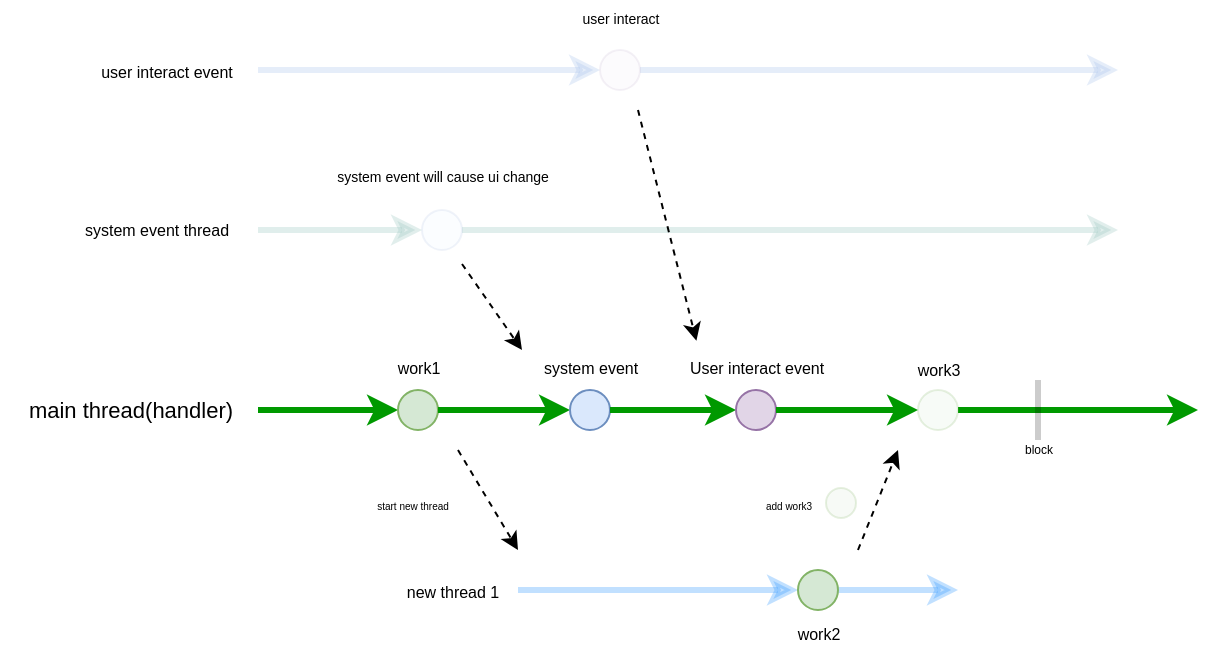 <mxfile version="22.1.2" type="device">
  <diagram name="Page-1" id="PAVfkgBMzzeHHB0DsLqo">
    <mxGraphModel dx="1026" dy="659" grid="1" gridSize="10" guides="1" tooltips="1" connect="1" arrows="1" fold="1" page="1" pageScale="1" pageWidth="850" pageHeight="1100" math="0" shadow="0">
      <root>
        <mxCell id="0" />
        <mxCell id="1" parent="0" />
        <mxCell id="8eTJ-dakigA13zWRXXki-7" value="" style="endArrow=classic;html=1;rounded=0;strokeWidth=3;strokeColor=#009900;" parent="1" source="8eTJ-dakigA13zWRXXki-9" edge="1">
          <mxGeometry width="50" height="50" relative="1" as="geometry">
            <mxPoint x="185" y="220" as="sourcePoint" />
            <mxPoint x="680" y="220" as="targetPoint" />
          </mxGeometry>
        </mxCell>
        <mxCell id="8eTJ-dakigA13zWRXXki-8" value="" style="endArrow=classic;html=1;rounded=0;strokeWidth=3;strokeColor=#3399FF;opacity=30;" parent="1" source="8eTJ-dakigA13zWRXXki-10" edge="1">
          <mxGeometry width="50" height="50" relative="1" as="geometry">
            <mxPoint x="340" y="310" as="sourcePoint" />
            <mxPoint x="560" y="310" as="targetPoint" />
          </mxGeometry>
        </mxCell>
        <mxCell id="8eTJ-dakigA13zWRXXki-15" value="" style="endArrow=classic;html=1;rounded=0;strokeWidth=3;strokeColor=#009900;" parent="1" target="8eTJ-dakigA13zWRXXki-11" edge="1">
          <mxGeometry width="50" height="50" relative="1" as="geometry">
            <mxPoint x="210" y="220" as="sourcePoint" />
            <mxPoint x="665" y="220" as="targetPoint" />
          </mxGeometry>
        </mxCell>
        <mxCell id="8eTJ-dakigA13zWRXXki-11" value="" style="ellipse;whiteSpace=wrap;html=1;aspect=fixed;fillColor=#d5e8d4;strokeColor=#82b366;" parent="1" vertex="1">
          <mxGeometry x="280" y="210" width="20" height="20" as="geometry" />
        </mxCell>
        <mxCell id="8eTJ-dakigA13zWRXXki-16" value="main thread(handler)" style="text;html=1;align=center;verticalAlign=middle;resizable=0;points=[];autosize=1;strokeColor=none;fillColor=none;fontSize=11;fontStyle=0" parent="1" vertex="1">
          <mxGeometry x="81" y="205" width="130" height="30" as="geometry" />
        </mxCell>
        <mxCell id="8eTJ-dakigA13zWRXXki-17" value="new thread 1" style="text;html=1;align=center;verticalAlign=middle;resizable=0;points=[];autosize=1;strokeColor=none;fillColor=none;fontSize=8;fontStyle=0" parent="1" vertex="1">
          <mxGeometry x="272" y="301" width="70" height="20" as="geometry" />
        </mxCell>
        <mxCell id="8eTJ-dakigA13zWRXXki-18" value="work1" style="text;html=1;align=center;verticalAlign=middle;resizable=0;points=[];autosize=1;strokeColor=none;fillColor=none;fontSize=8;" parent="1" vertex="1">
          <mxGeometry x="270" y="189" width="40" height="20" as="geometry" />
        </mxCell>
        <mxCell id="8eTJ-dakigA13zWRXXki-22" value="" style="endArrow=classic;html=1;rounded=0;dashed=1;" parent="1" edge="1">
          <mxGeometry width="50" height="50" relative="1" as="geometry">
            <mxPoint x="310" y="240" as="sourcePoint" />
            <mxPoint x="340" y="290" as="targetPoint" />
          </mxGeometry>
        </mxCell>
        <mxCell id="8eTJ-dakigA13zWRXXki-23" value="" style="endArrow=classic;html=1;rounded=0;strokeWidth=3;strokeColor=#3399FF;opacity=30;" parent="1" target="8eTJ-dakigA13zWRXXki-10" edge="1">
          <mxGeometry width="50" height="50" relative="1" as="geometry">
            <mxPoint x="340" y="310" as="sourcePoint" />
            <mxPoint x="520" y="310" as="targetPoint" />
          </mxGeometry>
        </mxCell>
        <mxCell id="8eTJ-dakigA13zWRXXki-10" value="" style="ellipse;whiteSpace=wrap;html=1;aspect=fixed;fillColor=#d5e8d4;strokeColor=#82b366;" parent="1" vertex="1">
          <mxGeometry x="480" y="300" width="20" height="20" as="geometry" />
        </mxCell>
        <mxCell id="8eTJ-dakigA13zWRXXki-24" value="start new thread" style="text;html=1;align=center;verticalAlign=middle;resizable=0;points=[];autosize=1;strokeColor=none;fillColor=none;fontSize=5;" parent="1" vertex="1">
          <mxGeometry x="257" y="257" width="60" height="20" as="geometry" />
        </mxCell>
        <mxCell id="8eTJ-dakigA13zWRXXki-25" value="work2" style="text;html=1;align=center;verticalAlign=middle;resizable=0;points=[];autosize=1;strokeColor=none;fillColor=none;fontSize=8;" parent="1" vertex="1">
          <mxGeometry x="470" y="322" width="40" height="20" as="geometry" />
        </mxCell>
        <mxCell id="8eTJ-dakigA13zWRXXki-26" value="" style="ellipse;whiteSpace=wrap;html=1;aspect=fixed;fillColor=#d5e8d4;strokeColor=#82b366;opacity=20;" parent="1" vertex="1">
          <mxGeometry x="494" y="259" width="15" height="15" as="geometry" />
        </mxCell>
        <mxCell id="8eTJ-dakigA13zWRXXki-28" value="" style="endArrow=classic;html=1;rounded=0;strokeWidth=3;strokeColor=#009900;" parent="1" source="8eTJ-dakigA13zWRXXki-11" target="8eTJ-dakigA13zWRXXki-27" edge="1">
          <mxGeometry width="50" height="50" relative="1" as="geometry">
            <mxPoint x="300" y="220" as="sourcePoint" />
            <mxPoint x="665" y="220" as="targetPoint" />
          </mxGeometry>
        </mxCell>
        <mxCell id="8eTJ-dakigA13zWRXXki-27" value="" style="ellipse;whiteSpace=wrap;html=1;aspect=fixed;fillColor=#dae8fc;strokeColor=#6c8ebf;" parent="1" vertex="1">
          <mxGeometry x="366" y="210" width="20" height="20" as="geometry" />
        </mxCell>
        <mxCell id="8eTJ-dakigA13zWRXXki-29" value="system event" style="text;html=1;align=center;verticalAlign=middle;resizable=0;points=[];autosize=1;strokeColor=none;fillColor=none;fontSize=8;" parent="1" vertex="1">
          <mxGeometry x="341" y="189" width="70" height="20" as="geometry" />
        </mxCell>
        <mxCell id="8eTJ-dakigA13zWRXXki-31" value="" style="endArrow=classic;html=1;rounded=0;strokeWidth=3;strokeColor=#009900;" parent="1" source="8eTJ-dakigA13zWRXXki-27" target="8eTJ-dakigA13zWRXXki-30" edge="1">
          <mxGeometry width="50" height="50" relative="1" as="geometry">
            <mxPoint x="420" y="220" as="sourcePoint" />
            <mxPoint x="665" y="220" as="targetPoint" />
          </mxGeometry>
        </mxCell>
        <mxCell id="8eTJ-dakigA13zWRXXki-30" value="" style="ellipse;whiteSpace=wrap;html=1;aspect=fixed;fillColor=#e1d5e7;strokeColor=#9673a6;" parent="1" vertex="1">
          <mxGeometry x="449" y="210" width="20" height="20" as="geometry" />
        </mxCell>
        <mxCell id="8eTJ-dakigA13zWRXXki-32" value="User interact event" style="text;html=1;align=center;verticalAlign=middle;resizable=0;points=[];autosize=1;strokeColor=none;fillColor=none;fontSize=8;" parent="1" vertex="1">
          <mxGeometry x="414" y="189" width="90" height="20" as="geometry" />
        </mxCell>
        <mxCell id="8eTJ-dakigA13zWRXXki-34" value="add work3" style="text;html=1;align=center;verticalAlign=middle;resizable=0;points=[];autosize=1;strokeColor=none;fillColor=none;fontSize=5;" parent="1" vertex="1">
          <mxGeometry x="450" y="256.5" width="50" height="20" as="geometry" />
        </mxCell>
        <mxCell id="8eTJ-dakigA13zWRXXki-39" value="" style="endArrow=classic;html=1;rounded=0;strokeWidth=3;strokeColor=#009900;" parent="1" source="8eTJ-dakigA13zWRXXki-30" target="8eTJ-dakigA13zWRXXki-9" edge="1">
          <mxGeometry width="50" height="50" relative="1" as="geometry">
            <mxPoint x="490" y="220" as="sourcePoint" />
            <mxPoint x="620" y="220" as="targetPoint" />
          </mxGeometry>
        </mxCell>
        <mxCell id="8eTJ-dakigA13zWRXXki-9" value="" style="ellipse;whiteSpace=wrap;html=1;aspect=fixed;fillColor=#d5e8d4;strokeColor=#82b366;opacity=20;" parent="1" vertex="1">
          <mxGeometry x="540" y="210" width="20" height="20" as="geometry" />
        </mxCell>
        <mxCell id="8eTJ-dakigA13zWRXXki-40" value="work3" style="text;html=1;align=center;verticalAlign=middle;resizable=0;points=[];autosize=1;strokeColor=none;fillColor=none;fontSize=8;" parent="1" vertex="1">
          <mxGeometry x="530" y="190" width="40" height="20" as="geometry" />
        </mxCell>
        <mxCell id="bA6EzcsmYY4J46tHzJjo-5" value="" style="endArrow=none;html=1;rounded=0;strokeWidth=3;opacity=20;" parent="1" edge="1">
          <mxGeometry width="50" height="50" relative="1" as="geometry">
            <mxPoint x="600" y="235" as="sourcePoint" />
            <mxPoint x="600" y="205" as="targetPoint" />
          </mxGeometry>
        </mxCell>
        <mxCell id="bA6EzcsmYY4J46tHzJjo-10" value="" style="endArrow=classic;html=1;rounded=0;dashed=1;" parent="1" edge="1">
          <mxGeometry width="50" height="50" relative="1" as="geometry">
            <mxPoint x="510" y="290" as="sourcePoint" />
            <mxPoint x="530" y="240" as="targetPoint" />
          </mxGeometry>
        </mxCell>
        <mxCell id="bA6EzcsmYY4J46tHzJjo-14" value="block" style="text;html=1;align=center;verticalAlign=middle;resizable=0;points=[];autosize=1;strokeColor=none;fillColor=none;fontSize=6;" parent="1" vertex="1">
          <mxGeometry x="580" y="230" width="40" height="20" as="geometry" />
        </mxCell>
        <mxCell id="P6KqkvI3zQgjRCFH29qn-2" value="" style="endArrow=classic;html=1;rounded=0;strokeWidth=3;strokeColor=#9AC7BF;fillColor=#f5f5f5;opacity=30;" parent="1" source="P6KqkvI3zQgjRCFH29qn-10" edge="1">
          <mxGeometry width="50" height="50" relative="1" as="geometry">
            <mxPoint x="210" y="130" as="sourcePoint" />
            <mxPoint x="640" y="130" as="targetPoint" />
          </mxGeometry>
        </mxCell>
        <mxCell id="P6KqkvI3zQgjRCFH29qn-3" value="system event thread" style="text;html=1;align=center;verticalAlign=middle;resizable=0;points=[];autosize=1;strokeColor=none;fillColor=none;fontSize=8;fontStyle=0" parent="1" vertex="1">
          <mxGeometry x="109" y="120" width="100" height="20" as="geometry" />
        </mxCell>
        <mxCell id="P6KqkvI3zQgjRCFH29qn-4" value="" style="endArrow=classic;html=1;rounded=0;strokeWidth=3;strokeColor=#A9C4EB;fillColor=#f5f5f5;opacity=30;" parent="1" source="P6KqkvI3zQgjRCFH29qn-15" edge="1">
          <mxGeometry width="50" height="50" relative="1" as="geometry">
            <mxPoint x="210" y="50" as="sourcePoint" />
            <mxPoint x="640" y="50" as="targetPoint" />
          </mxGeometry>
        </mxCell>
        <mxCell id="P6KqkvI3zQgjRCFH29qn-5" value="user interact event" style="text;html=1;align=center;verticalAlign=middle;resizable=0;points=[];autosize=1;strokeColor=none;fillColor=none;fontSize=8;fontStyle=0" parent="1" vertex="1">
          <mxGeometry x="119" y="41" width="90" height="20" as="geometry" />
        </mxCell>
        <mxCell id="P6KqkvI3zQgjRCFH29qn-12" value="" style="endArrow=classic;html=1;rounded=0;strokeWidth=3;strokeColor=#9AC7BF;fillColor=#f5f5f5;opacity=30;" parent="1" target="P6KqkvI3zQgjRCFH29qn-10" edge="1">
          <mxGeometry width="50" height="50" relative="1" as="geometry">
            <mxPoint x="210" y="130" as="sourcePoint" />
            <mxPoint x="640" y="130" as="targetPoint" />
          </mxGeometry>
        </mxCell>
        <mxCell id="P6KqkvI3zQgjRCFH29qn-10" value="" style="ellipse;whiteSpace=wrap;html=1;aspect=fixed;fillColor=#dae8fc;strokeColor=#6c8ebf;opacity=10;" parent="1" vertex="1">
          <mxGeometry x="292" y="120" width="20" height="20" as="geometry" />
        </mxCell>
        <mxCell id="P6KqkvI3zQgjRCFH29qn-13" value="" style="endArrow=classic;html=1;rounded=0;dashed=1;" parent="1" edge="1">
          <mxGeometry width="50" height="50" relative="1" as="geometry">
            <mxPoint x="312" y="147" as="sourcePoint" />
            <mxPoint x="342" y="190" as="targetPoint" />
          </mxGeometry>
        </mxCell>
        <mxCell id="P6KqkvI3zQgjRCFH29qn-14" value="system event will cause ui change" style="text;html=1;align=center;verticalAlign=middle;resizable=0;points=[];autosize=1;strokeColor=none;fillColor=none;fontSize=7;" parent="1" vertex="1">
          <mxGeometry x="237" y="94" width="130" height="20" as="geometry" />
        </mxCell>
        <mxCell id="P6KqkvI3zQgjRCFH29qn-16" value="" style="endArrow=classic;html=1;rounded=0;strokeWidth=3;strokeColor=#A9C4EB;fillColor=#f5f5f5;opacity=30;" parent="1" target="P6KqkvI3zQgjRCFH29qn-15" edge="1">
          <mxGeometry width="50" height="50" relative="1" as="geometry">
            <mxPoint x="210" y="50" as="sourcePoint" />
            <mxPoint x="640" y="50" as="targetPoint" />
          </mxGeometry>
        </mxCell>
        <mxCell id="P6KqkvI3zQgjRCFH29qn-15" value="" style="ellipse;whiteSpace=wrap;html=1;aspect=fixed;fillColor=#e1d5e7;strokeColor=#9673a6;opacity=10;" parent="1" vertex="1">
          <mxGeometry x="381" y="40" width="20" height="20" as="geometry" />
        </mxCell>
        <mxCell id="P6KqkvI3zQgjRCFH29qn-17" value="" style="endArrow=classic;html=1;rounded=0;dashed=1;entryX=0.169;entryY=-0.181;entryDx=0;entryDy=0;entryPerimeter=0;" parent="1" target="8eTJ-dakigA13zWRXXki-32" edge="1">
          <mxGeometry width="50" height="50" relative="1" as="geometry">
            <mxPoint x="400" y="70" as="sourcePoint" />
            <mxPoint x="446" y="114" as="targetPoint" />
          </mxGeometry>
        </mxCell>
        <mxCell id="P6KqkvI3zQgjRCFH29qn-18" value="user interact" style="text;html=1;align=center;verticalAlign=middle;resizable=0;points=[];autosize=1;strokeColor=none;fillColor=none;fontSize=7;" parent="1" vertex="1">
          <mxGeometry x="361" y="15" width="60" height="20" as="geometry" />
        </mxCell>
      </root>
    </mxGraphModel>
  </diagram>
</mxfile>
